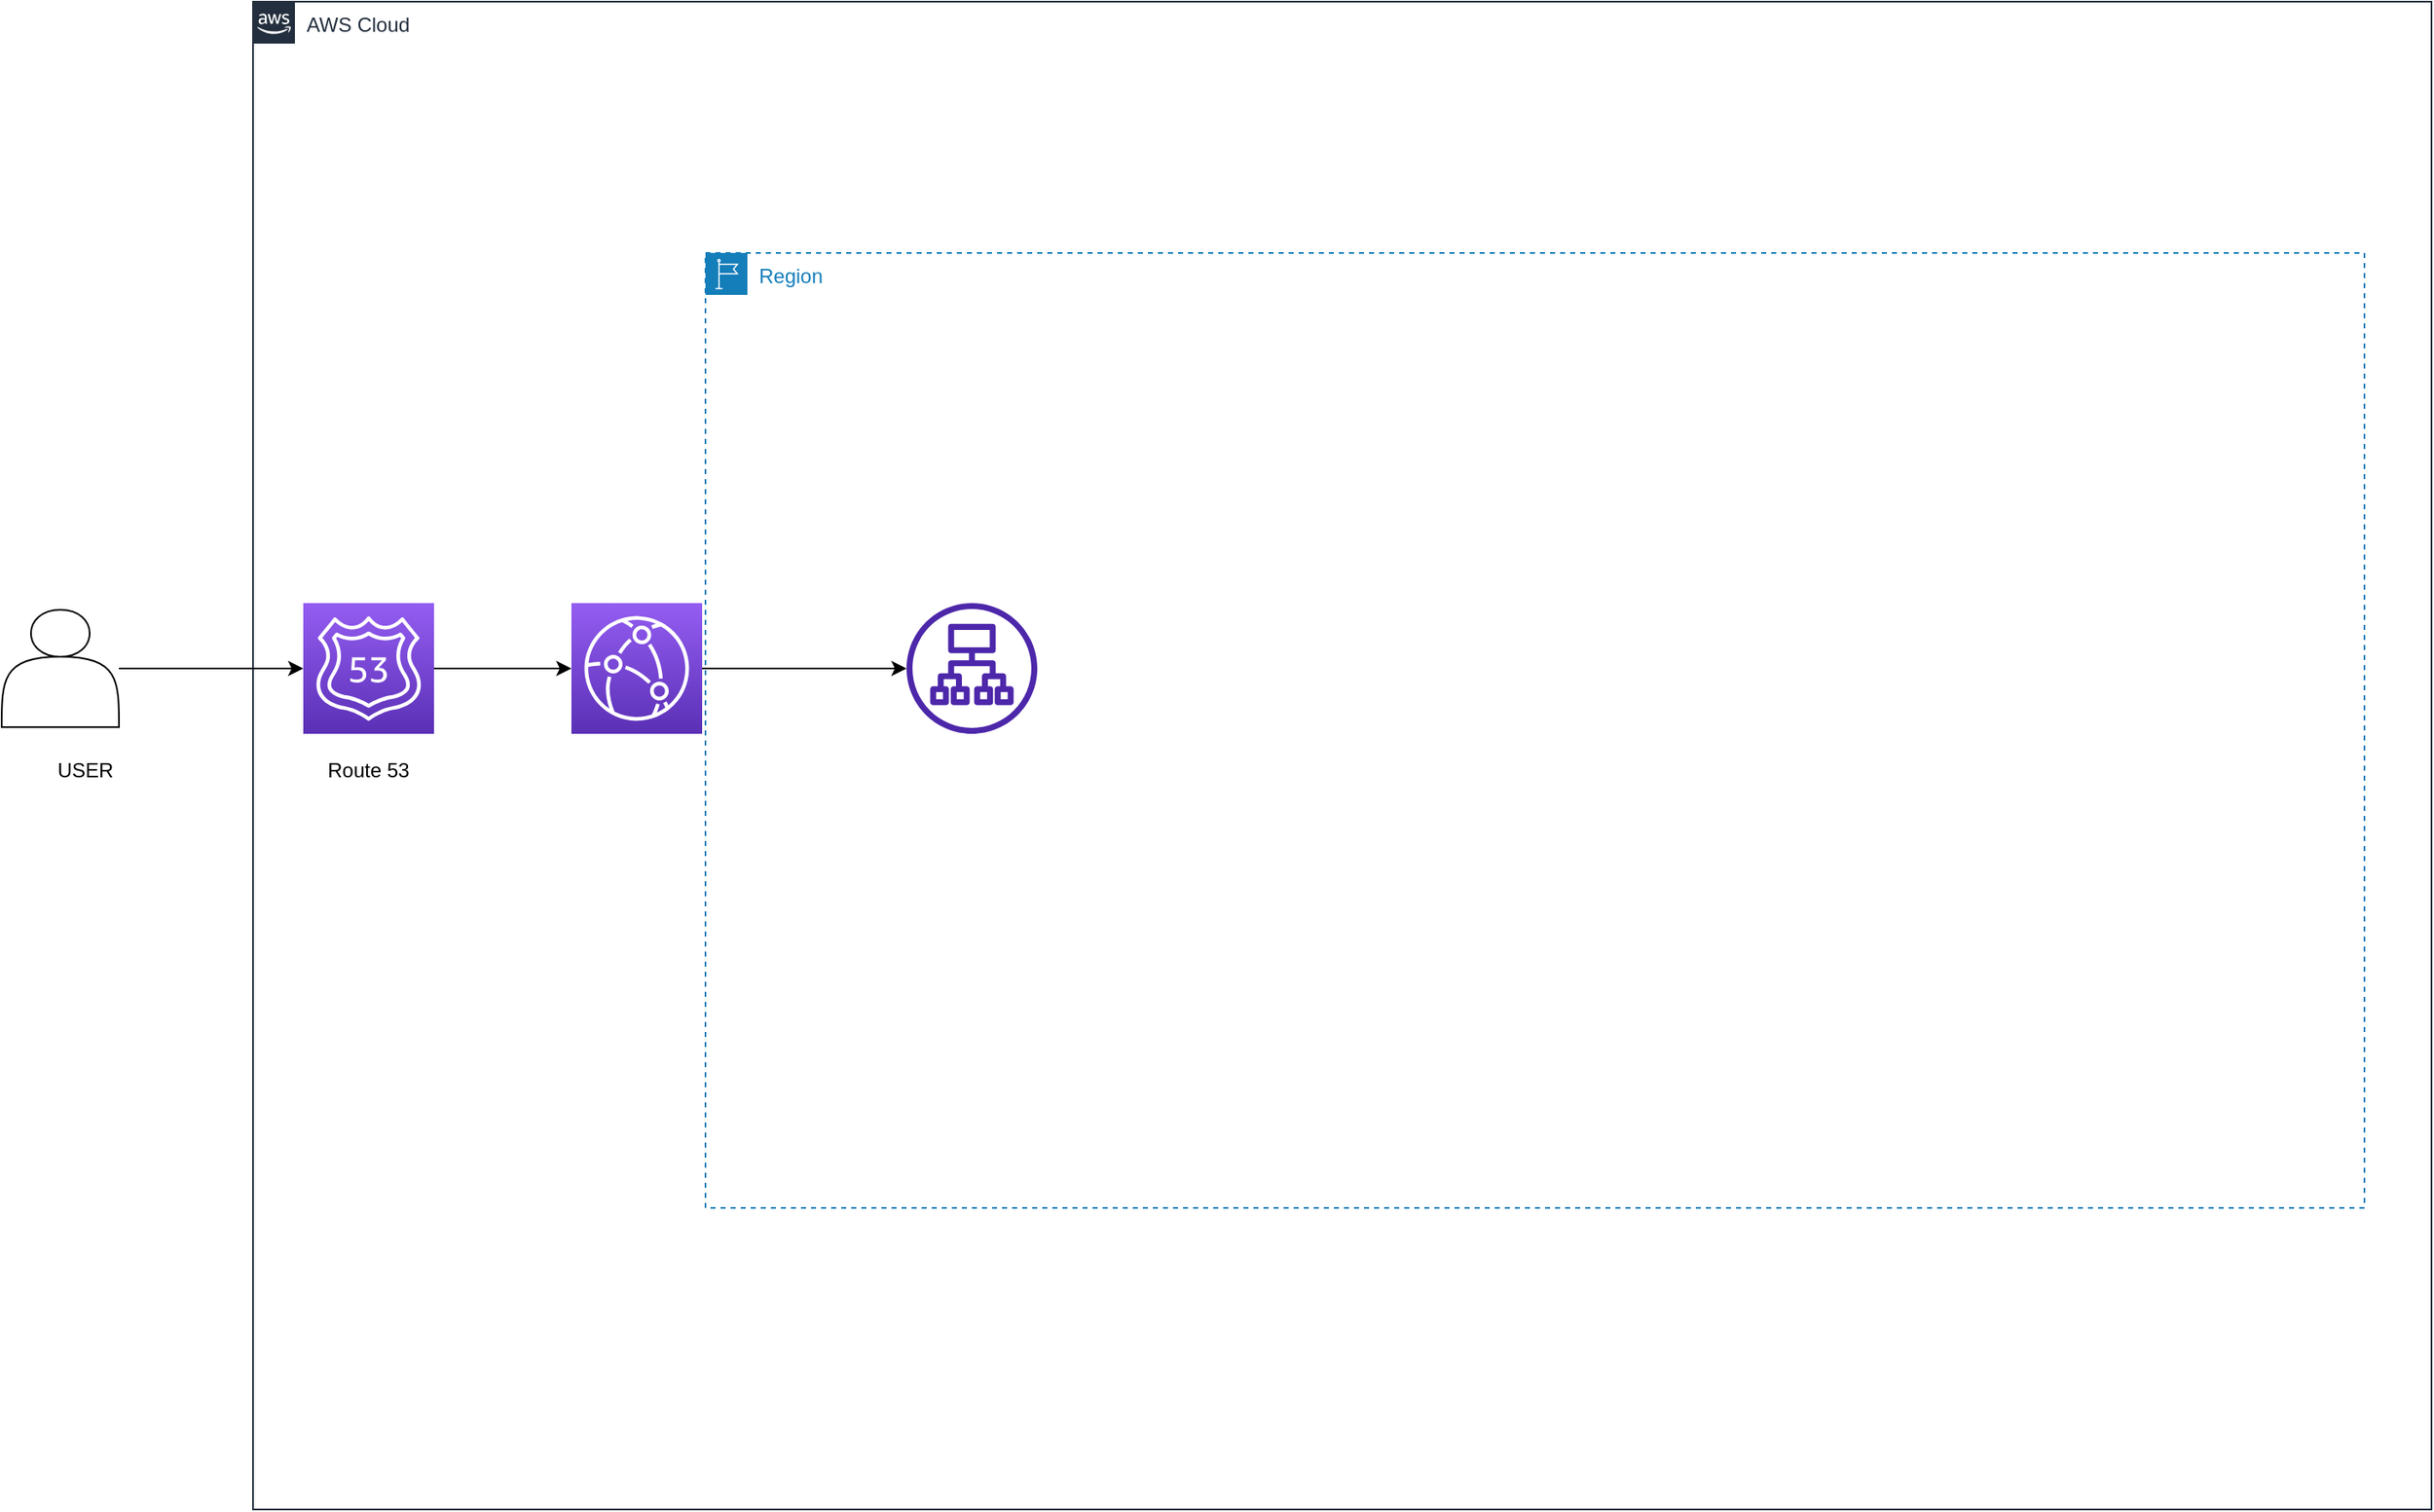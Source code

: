 <mxfile version="21.1.4" type="github">
  <diagram id="Ht1M8jgEwFfnCIfOTk4-" name="Page-1">
    <mxGraphModel dx="2843" dy="1629" grid="1" gridSize="10" guides="1" tooltips="1" connect="1" arrows="1" fold="1" page="1" pageScale="1" pageWidth="1169" pageHeight="827" math="0" shadow="0">
      <root>
        <mxCell id="0" />
        <mxCell id="1" parent="0" />
        <mxCell id="IgCXTQMukGuZrth8DPhS-2" value="AWS Cloud" style="points=[[0,0],[0.25,0],[0.5,0],[0.75,0],[1,0],[1,0.25],[1,0.5],[1,0.75],[1,1],[0.75,1],[0.5,1],[0.25,1],[0,1],[0,0.75],[0,0.5],[0,0.25]];outlineConnect=0;gradientColor=none;html=1;whiteSpace=wrap;fontSize=12;fontStyle=0;container=1;pointerEvents=0;collapsible=0;recursiveResize=0;shape=mxgraph.aws4.group;grIcon=mxgraph.aws4.group_aws_cloud_alt;strokeColor=#232F3E;fillColor=none;verticalAlign=top;align=left;spacingLeft=30;fontColor=#232F3E;dashed=0;" vertex="1" parent="1">
          <mxGeometry x="-230" y="-30" width="1300" height="900" as="geometry" />
        </mxCell>
        <mxCell id="IgCXTQMukGuZrth8DPhS-11" value="" style="edgeStyle=orthogonalEdgeStyle;rounded=0;orthogonalLoop=1;jettySize=auto;html=1;" edge="1" parent="IgCXTQMukGuZrth8DPhS-2" source="IgCXTQMukGuZrth8DPhS-6" target="IgCXTQMukGuZrth8DPhS-10">
          <mxGeometry relative="1" as="geometry" />
        </mxCell>
        <mxCell id="IgCXTQMukGuZrth8DPhS-6" value="" style="sketch=0;points=[[0,0,0],[0.25,0,0],[0.5,0,0],[0.75,0,0],[1,0,0],[0,1,0],[0.25,1,0],[0.5,1,0],[0.75,1,0],[1,1,0],[0,0.25,0],[0,0.5,0],[0,0.75,0],[1,0.25,0],[1,0.5,0],[1,0.75,0]];outlineConnect=0;fontColor=#232F3E;gradientColor=#945DF2;gradientDirection=north;fillColor=#5A30B5;strokeColor=#ffffff;dashed=0;verticalLabelPosition=bottom;verticalAlign=top;align=center;html=1;fontSize=12;fontStyle=0;aspect=fixed;shape=mxgraph.aws4.resourceIcon;resIcon=mxgraph.aws4.route_53;" vertex="1" parent="IgCXTQMukGuZrth8DPhS-2">
          <mxGeometry x="30" y="359" width="78" height="78" as="geometry" />
        </mxCell>
        <mxCell id="IgCXTQMukGuZrth8DPhS-8" value="Route 53" style="text;strokeColor=none;align=center;fillColor=none;html=1;verticalAlign=middle;whiteSpace=wrap;rounded=0;" vertex="1" parent="IgCXTQMukGuZrth8DPhS-2">
          <mxGeometry x="39" y="444" width="60" height="30" as="geometry" />
        </mxCell>
        <mxCell id="IgCXTQMukGuZrth8DPhS-10" value="" style="sketch=0;points=[[0,0,0],[0.25,0,0],[0.5,0,0],[0.75,0,0],[1,0,0],[0,1,0],[0.25,1,0],[0.5,1,0],[0.75,1,0],[1,1,0],[0,0.25,0],[0,0.5,0],[0,0.75,0],[1,0.25,0],[1,0.5,0],[1,0.75,0]];outlineConnect=0;fontColor=#232F3E;gradientColor=#945DF2;gradientDirection=north;fillColor=#5A30B5;strokeColor=#ffffff;dashed=0;verticalLabelPosition=bottom;verticalAlign=top;align=center;html=1;fontSize=12;fontStyle=0;aspect=fixed;shape=mxgraph.aws4.resourceIcon;resIcon=mxgraph.aws4.cloudfront;" vertex="1" parent="IgCXTQMukGuZrth8DPhS-2">
          <mxGeometry x="190" y="359" width="78" height="78" as="geometry" />
        </mxCell>
        <mxCell id="IgCXTQMukGuZrth8DPhS-9" style="edgeStyle=orthogonalEdgeStyle;rounded=0;orthogonalLoop=1;jettySize=auto;html=1;entryX=0;entryY=0.5;entryDx=0;entryDy=0;entryPerimeter=0;" edge="1" parent="1" source="IgCXTQMukGuZrth8DPhS-3" target="IgCXTQMukGuZrth8DPhS-6">
          <mxGeometry relative="1" as="geometry" />
        </mxCell>
        <mxCell id="IgCXTQMukGuZrth8DPhS-3" value="" style="shape=actor;whiteSpace=wrap;html=1;" vertex="1" parent="1">
          <mxGeometry x="-380" y="333" width="70" height="70" as="geometry" />
        </mxCell>
        <mxCell id="IgCXTQMukGuZrth8DPhS-7" value="USER" style="text;strokeColor=none;align=center;fillColor=none;html=1;verticalAlign=middle;whiteSpace=wrap;rounded=0;" vertex="1" parent="1">
          <mxGeometry x="-360" y="414" width="60" height="30" as="geometry" />
        </mxCell>
        <mxCell id="IgCXTQMukGuZrth8DPhS-12" value="Region" style="points=[[0,0],[0.25,0],[0.5,0],[0.75,0],[1,0],[1,0.25],[1,0.5],[1,0.75],[1,1],[0.75,1],[0.5,1],[0.25,1],[0,1],[0,0.75],[0,0.5],[0,0.25]];outlineConnect=0;gradientColor=none;html=1;whiteSpace=wrap;fontSize=12;fontStyle=0;container=1;pointerEvents=0;collapsible=0;recursiveResize=0;shape=mxgraph.aws4.group;grIcon=mxgraph.aws4.group_region;strokeColor=#147EBA;fillColor=none;verticalAlign=top;align=left;spacingLeft=30;fontColor=#147EBA;dashed=1;" vertex="1" parent="1">
          <mxGeometry x="40" y="120" width="990" height="570" as="geometry" />
        </mxCell>
        <mxCell id="IgCXTQMukGuZrth8DPhS-14" value="" style="sketch=0;outlineConnect=0;fontColor=#232F3E;gradientColor=none;fillColor=#4D27AA;strokeColor=none;dashed=0;verticalLabelPosition=bottom;verticalAlign=top;align=center;html=1;fontSize=12;fontStyle=0;aspect=fixed;pointerEvents=1;shape=mxgraph.aws4.application_load_balancer;" vertex="1" parent="IgCXTQMukGuZrth8DPhS-12">
          <mxGeometry x="120" y="209" width="78" height="78" as="geometry" />
        </mxCell>
        <mxCell id="IgCXTQMukGuZrth8DPhS-16" style="edgeStyle=orthogonalEdgeStyle;rounded=0;orthogonalLoop=1;jettySize=auto;html=1;" edge="1" parent="1" source="IgCXTQMukGuZrth8DPhS-10" target="IgCXTQMukGuZrth8DPhS-14">
          <mxGeometry relative="1" as="geometry" />
        </mxCell>
      </root>
    </mxGraphModel>
  </diagram>
</mxfile>
